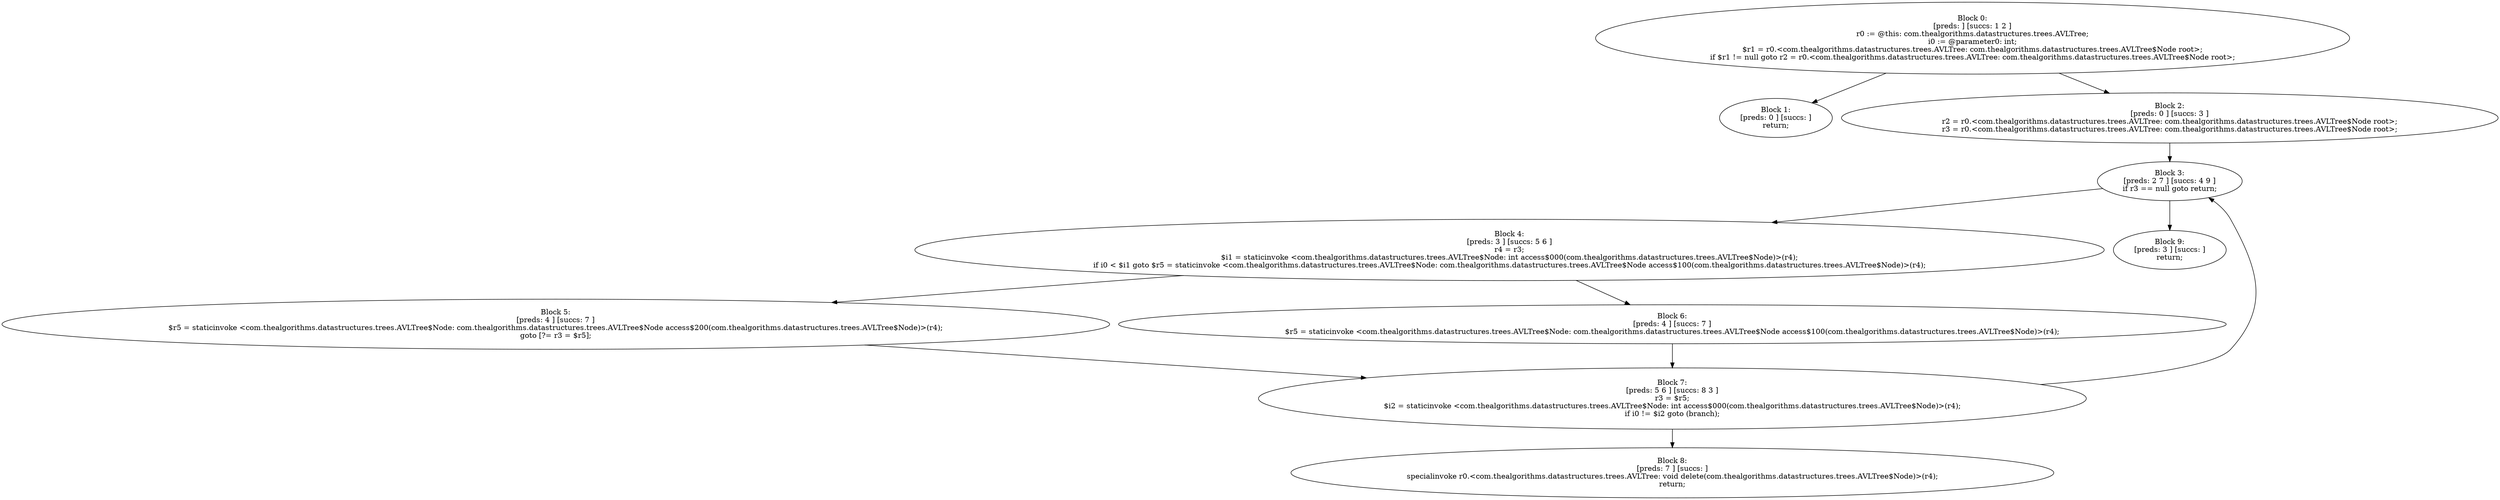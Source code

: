digraph "unitGraph" {
    "Block 0:
[preds: ] [succs: 1 2 ]
r0 := @this: com.thealgorithms.datastructures.trees.AVLTree;
i0 := @parameter0: int;
$r1 = r0.<com.thealgorithms.datastructures.trees.AVLTree: com.thealgorithms.datastructures.trees.AVLTree$Node root>;
if $r1 != null goto r2 = r0.<com.thealgorithms.datastructures.trees.AVLTree: com.thealgorithms.datastructures.trees.AVLTree$Node root>;
"
    "Block 1:
[preds: 0 ] [succs: ]
return;
"
    "Block 2:
[preds: 0 ] [succs: 3 ]
r2 = r0.<com.thealgorithms.datastructures.trees.AVLTree: com.thealgorithms.datastructures.trees.AVLTree$Node root>;
r3 = r0.<com.thealgorithms.datastructures.trees.AVLTree: com.thealgorithms.datastructures.trees.AVLTree$Node root>;
"
    "Block 3:
[preds: 2 7 ] [succs: 4 9 ]
if r3 == null goto return;
"
    "Block 4:
[preds: 3 ] [succs: 5 6 ]
r4 = r3;
$i1 = staticinvoke <com.thealgorithms.datastructures.trees.AVLTree$Node: int access$000(com.thealgorithms.datastructures.trees.AVLTree$Node)>(r4);
if i0 < $i1 goto $r5 = staticinvoke <com.thealgorithms.datastructures.trees.AVLTree$Node: com.thealgorithms.datastructures.trees.AVLTree$Node access$100(com.thealgorithms.datastructures.trees.AVLTree$Node)>(r4);
"
    "Block 5:
[preds: 4 ] [succs: 7 ]
$r5 = staticinvoke <com.thealgorithms.datastructures.trees.AVLTree$Node: com.thealgorithms.datastructures.trees.AVLTree$Node access$200(com.thealgorithms.datastructures.trees.AVLTree$Node)>(r4);
goto [?= r3 = $r5];
"
    "Block 6:
[preds: 4 ] [succs: 7 ]
$r5 = staticinvoke <com.thealgorithms.datastructures.trees.AVLTree$Node: com.thealgorithms.datastructures.trees.AVLTree$Node access$100(com.thealgorithms.datastructures.trees.AVLTree$Node)>(r4);
"
    "Block 7:
[preds: 5 6 ] [succs: 8 3 ]
r3 = $r5;
$i2 = staticinvoke <com.thealgorithms.datastructures.trees.AVLTree$Node: int access$000(com.thealgorithms.datastructures.trees.AVLTree$Node)>(r4);
if i0 != $i2 goto (branch);
"
    "Block 8:
[preds: 7 ] [succs: ]
specialinvoke r0.<com.thealgorithms.datastructures.trees.AVLTree: void delete(com.thealgorithms.datastructures.trees.AVLTree$Node)>(r4);
return;
"
    "Block 9:
[preds: 3 ] [succs: ]
return;
"
    "Block 0:
[preds: ] [succs: 1 2 ]
r0 := @this: com.thealgorithms.datastructures.trees.AVLTree;
i0 := @parameter0: int;
$r1 = r0.<com.thealgorithms.datastructures.trees.AVLTree: com.thealgorithms.datastructures.trees.AVLTree$Node root>;
if $r1 != null goto r2 = r0.<com.thealgorithms.datastructures.trees.AVLTree: com.thealgorithms.datastructures.trees.AVLTree$Node root>;
"->"Block 1:
[preds: 0 ] [succs: ]
return;
";
    "Block 0:
[preds: ] [succs: 1 2 ]
r0 := @this: com.thealgorithms.datastructures.trees.AVLTree;
i0 := @parameter0: int;
$r1 = r0.<com.thealgorithms.datastructures.trees.AVLTree: com.thealgorithms.datastructures.trees.AVLTree$Node root>;
if $r1 != null goto r2 = r0.<com.thealgorithms.datastructures.trees.AVLTree: com.thealgorithms.datastructures.trees.AVLTree$Node root>;
"->"Block 2:
[preds: 0 ] [succs: 3 ]
r2 = r0.<com.thealgorithms.datastructures.trees.AVLTree: com.thealgorithms.datastructures.trees.AVLTree$Node root>;
r3 = r0.<com.thealgorithms.datastructures.trees.AVLTree: com.thealgorithms.datastructures.trees.AVLTree$Node root>;
";
    "Block 2:
[preds: 0 ] [succs: 3 ]
r2 = r0.<com.thealgorithms.datastructures.trees.AVLTree: com.thealgorithms.datastructures.trees.AVLTree$Node root>;
r3 = r0.<com.thealgorithms.datastructures.trees.AVLTree: com.thealgorithms.datastructures.trees.AVLTree$Node root>;
"->"Block 3:
[preds: 2 7 ] [succs: 4 9 ]
if r3 == null goto return;
";
    "Block 3:
[preds: 2 7 ] [succs: 4 9 ]
if r3 == null goto return;
"->"Block 4:
[preds: 3 ] [succs: 5 6 ]
r4 = r3;
$i1 = staticinvoke <com.thealgorithms.datastructures.trees.AVLTree$Node: int access$000(com.thealgorithms.datastructures.trees.AVLTree$Node)>(r4);
if i0 < $i1 goto $r5 = staticinvoke <com.thealgorithms.datastructures.trees.AVLTree$Node: com.thealgorithms.datastructures.trees.AVLTree$Node access$100(com.thealgorithms.datastructures.trees.AVLTree$Node)>(r4);
";
    "Block 3:
[preds: 2 7 ] [succs: 4 9 ]
if r3 == null goto return;
"->"Block 9:
[preds: 3 ] [succs: ]
return;
";
    "Block 4:
[preds: 3 ] [succs: 5 6 ]
r4 = r3;
$i1 = staticinvoke <com.thealgorithms.datastructures.trees.AVLTree$Node: int access$000(com.thealgorithms.datastructures.trees.AVLTree$Node)>(r4);
if i0 < $i1 goto $r5 = staticinvoke <com.thealgorithms.datastructures.trees.AVLTree$Node: com.thealgorithms.datastructures.trees.AVLTree$Node access$100(com.thealgorithms.datastructures.trees.AVLTree$Node)>(r4);
"->"Block 5:
[preds: 4 ] [succs: 7 ]
$r5 = staticinvoke <com.thealgorithms.datastructures.trees.AVLTree$Node: com.thealgorithms.datastructures.trees.AVLTree$Node access$200(com.thealgorithms.datastructures.trees.AVLTree$Node)>(r4);
goto [?= r3 = $r5];
";
    "Block 4:
[preds: 3 ] [succs: 5 6 ]
r4 = r3;
$i1 = staticinvoke <com.thealgorithms.datastructures.trees.AVLTree$Node: int access$000(com.thealgorithms.datastructures.trees.AVLTree$Node)>(r4);
if i0 < $i1 goto $r5 = staticinvoke <com.thealgorithms.datastructures.trees.AVLTree$Node: com.thealgorithms.datastructures.trees.AVLTree$Node access$100(com.thealgorithms.datastructures.trees.AVLTree$Node)>(r4);
"->"Block 6:
[preds: 4 ] [succs: 7 ]
$r5 = staticinvoke <com.thealgorithms.datastructures.trees.AVLTree$Node: com.thealgorithms.datastructures.trees.AVLTree$Node access$100(com.thealgorithms.datastructures.trees.AVLTree$Node)>(r4);
";
    "Block 5:
[preds: 4 ] [succs: 7 ]
$r5 = staticinvoke <com.thealgorithms.datastructures.trees.AVLTree$Node: com.thealgorithms.datastructures.trees.AVLTree$Node access$200(com.thealgorithms.datastructures.trees.AVLTree$Node)>(r4);
goto [?= r3 = $r5];
"->"Block 7:
[preds: 5 6 ] [succs: 8 3 ]
r3 = $r5;
$i2 = staticinvoke <com.thealgorithms.datastructures.trees.AVLTree$Node: int access$000(com.thealgorithms.datastructures.trees.AVLTree$Node)>(r4);
if i0 != $i2 goto (branch);
";
    "Block 6:
[preds: 4 ] [succs: 7 ]
$r5 = staticinvoke <com.thealgorithms.datastructures.trees.AVLTree$Node: com.thealgorithms.datastructures.trees.AVLTree$Node access$100(com.thealgorithms.datastructures.trees.AVLTree$Node)>(r4);
"->"Block 7:
[preds: 5 6 ] [succs: 8 3 ]
r3 = $r5;
$i2 = staticinvoke <com.thealgorithms.datastructures.trees.AVLTree$Node: int access$000(com.thealgorithms.datastructures.trees.AVLTree$Node)>(r4);
if i0 != $i2 goto (branch);
";
    "Block 7:
[preds: 5 6 ] [succs: 8 3 ]
r3 = $r5;
$i2 = staticinvoke <com.thealgorithms.datastructures.trees.AVLTree$Node: int access$000(com.thealgorithms.datastructures.trees.AVLTree$Node)>(r4);
if i0 != $i2 goto (branch);
"->"Block 8:
[preds: 7 ] [succs: ]
specialinvoke r0.<com.thealgorithms.datastructures.trees.AVLTree: void delete(com.thealgorithms.datastructures.trees.AVLTree$Node)>(r4);
return;
";
    "Block 7:
[preds: 5 6 ] [succs: 8 3 ]
r3 = $r5;
$i2 = staticinvoke <com.thealgorithms.datastructures.trees.AVLTree$Node: int access$000(com.thealgorithms.datastructures.trees.AVLTree$Node)>(r4);
if i0 != $i2 goto (branch);
"->"Block 3:
[preds: 2 7 ] [succs: 4 9 ]
if r3 == null goto return;
";
}
